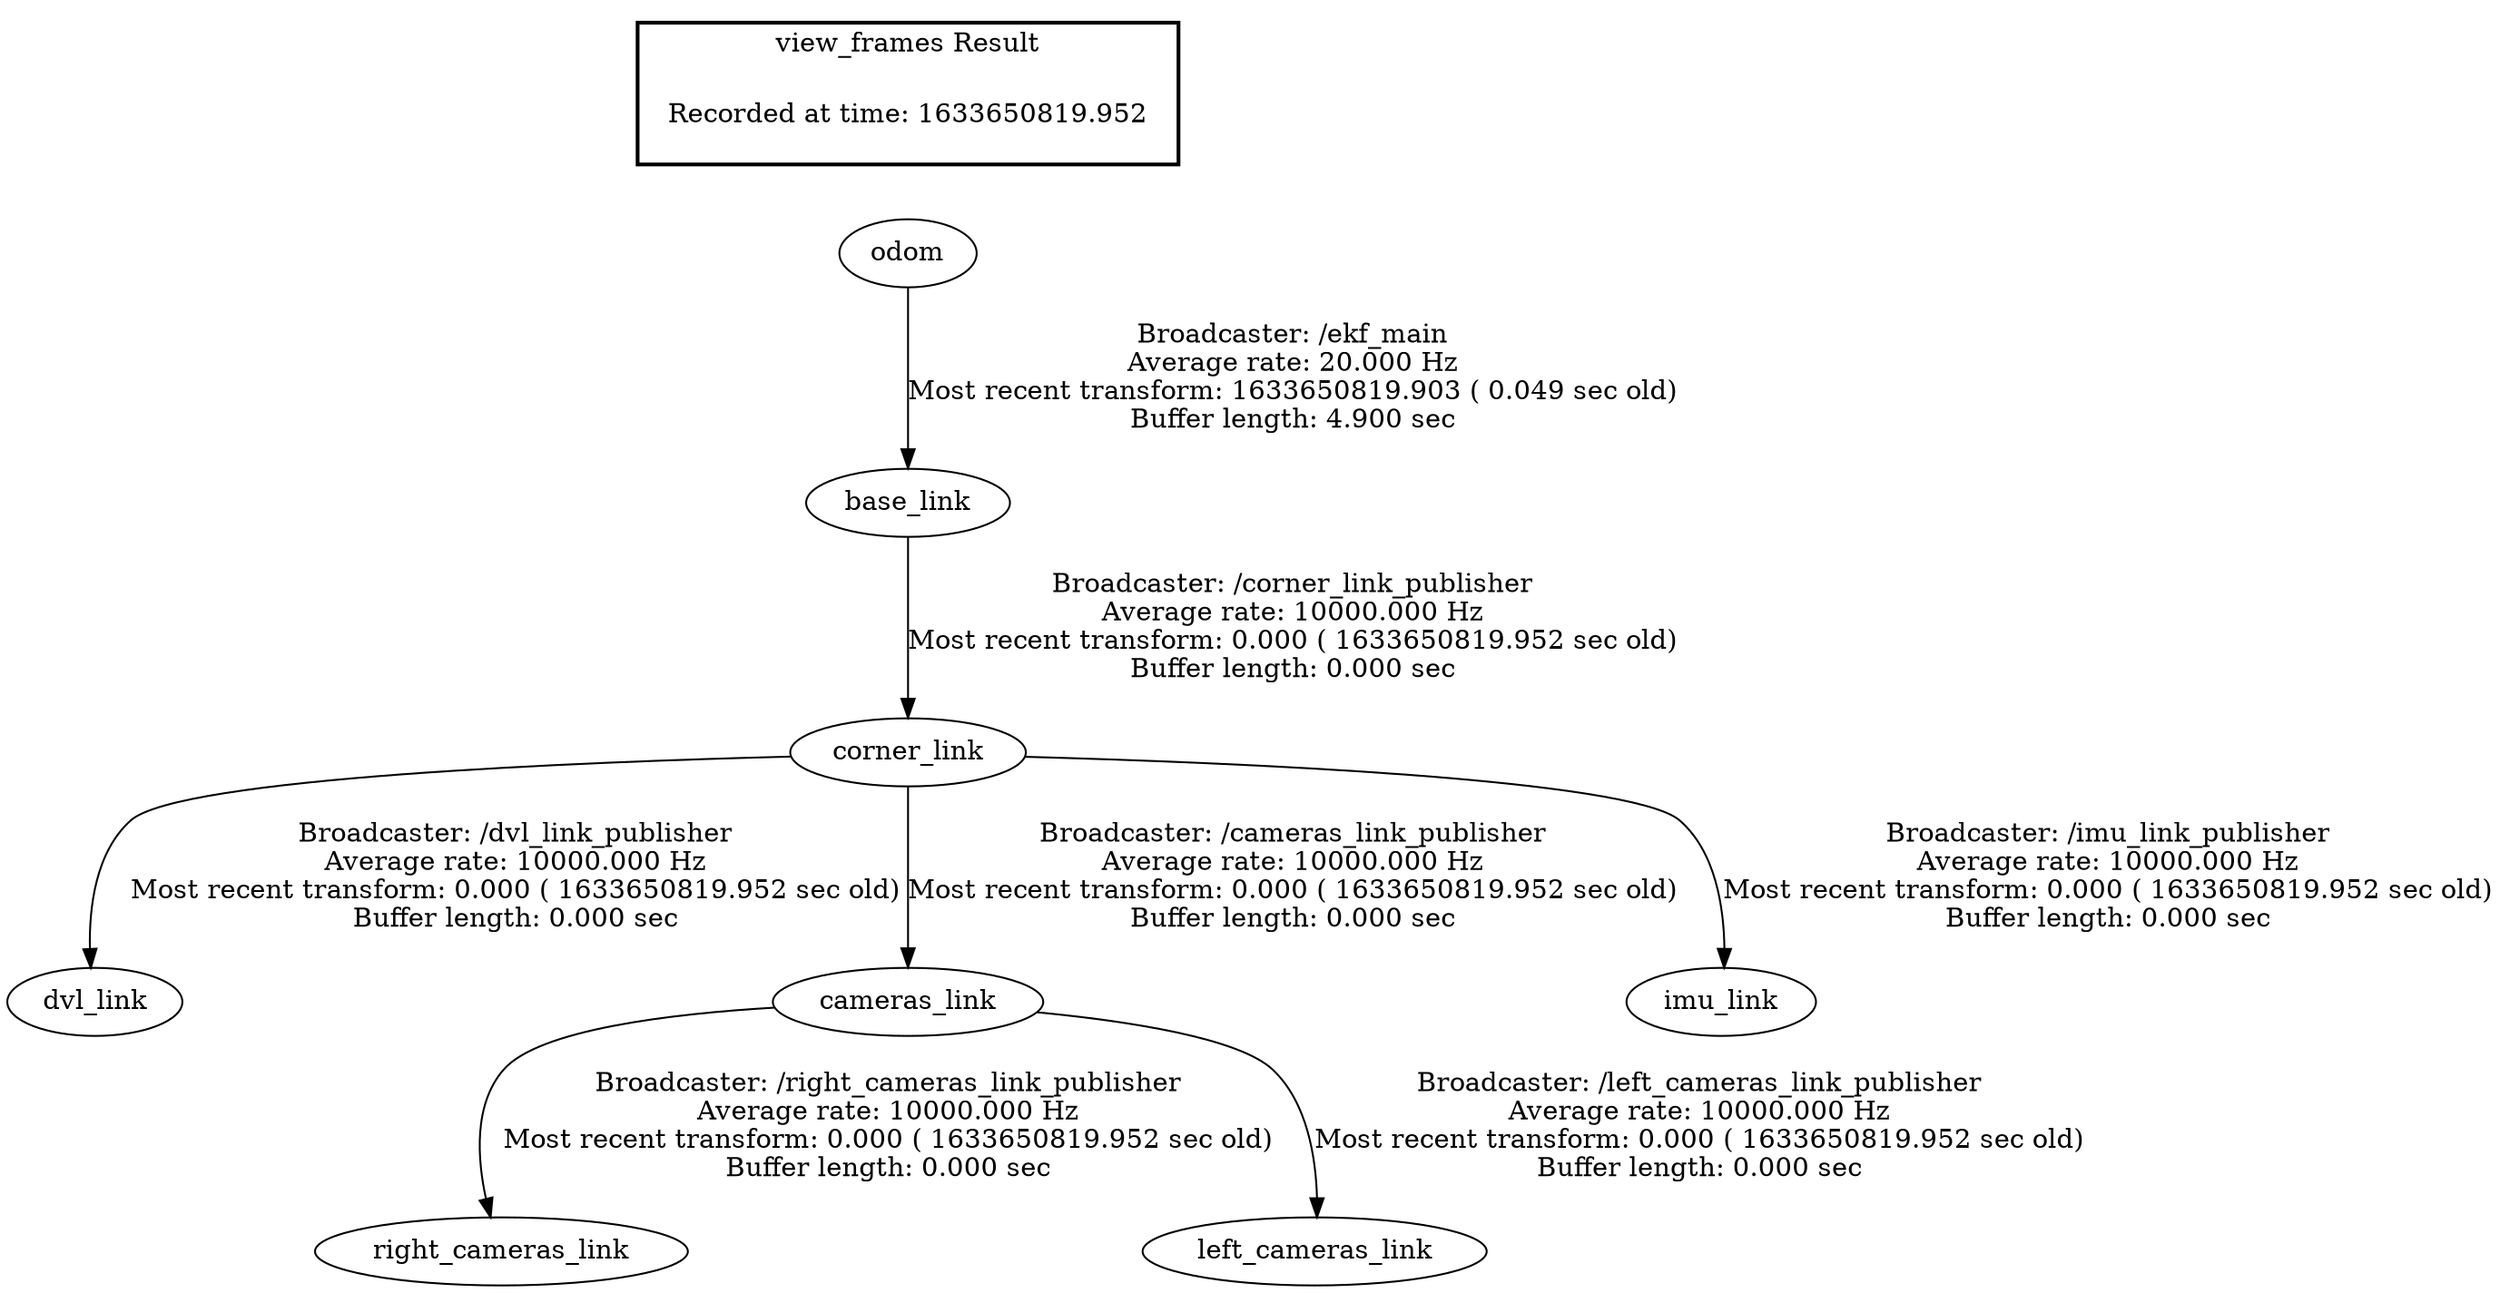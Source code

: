 digraph G {
"corner_link" -> "dvl_link"[label="Broadcaster: /dvl_link_publisher\nAverage rate: 10000.000 Hz\nMost recent transform: 0.000 ( 1633650819.952 sec old)\nBuffer length: 0.000 sec\n"];
"base_link" -> "corner_link"[label="Broadcaster: /corner_link_publisher\nAverage rate: 10000.000 Hz\nMost recent transform: 0.000 ( 1633650819.952 sec old)\nBuffer length: 0.000 sec\n"];
"odom" -> "base_link"[label="Broadcaster: /ekf_main\nAverage rate: 20.000 Hz\nMost recent transform: 1633650819.903 ( 0.049 sec old)\nBuffer length: 4.900 sec\n"];
"corner_link" -> "cameras_link"[label="Broadcaster: /cameras_link_publisher\nAverage rate: 10000.000 Hz\nMost recent transform: 0.000 ( 1633650819.952 sec old)\nBuffer length: 0.000 sec\n"];
"cameras_link" -> "right_cameras_link"[label="Broadcaster: /right_cameras_link_publisher\nAverage rate: 10000.000 Hz\nMost recent transform: 0.000 ( 1633650819.952 sec old)\nBuffer length: 0.000 sec\n"];
"cameras_link" -> "left_cameras_link"[label="Broadcaster: /left_cameras_link_publisher\nAverage rate: 10000.000 Hz\nMost recent transform: 0.000 ( 1633650819.952 sec old)\nBuffer length: 0.000 sec\n"];
"corner_link" -> "imu_link"[label="Broadcaster: /imu_link_publisher\nAverage rate: 10000.000 Hz\nMost recent transform: 0.000 ( 1633650819.952 sec old)\nBuffer length: 0.000 sec\n"];
edge [style=invis];
 subgraph cluster_legend { style=bold; color=black; label ="view_frames Result";
"Recorded at time: 1633650819.952"[ shape=plaintext ] ;
 }->"odom";
}
